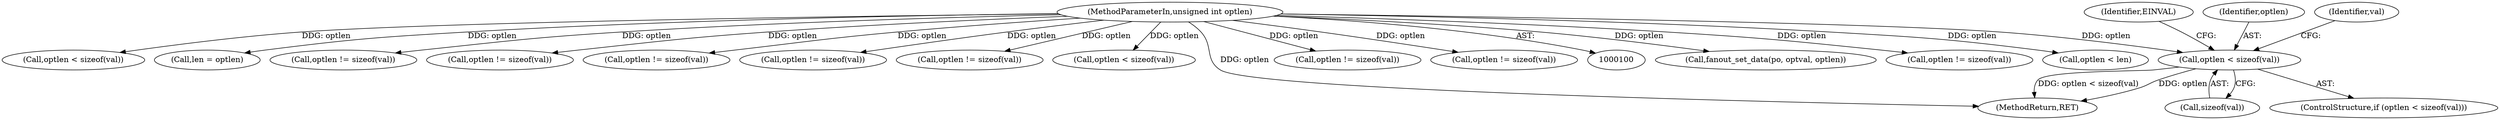 digraph "0_linux_84ac7260236a49c79eede91617700174c2c19b0c_0@API" {
"1000450" [label="(Call,optlen < sizeof(val))"];
"1000105" [label="(MethodParameterIn,unsigned int optlen)"];
"1000452" [label="(Call,sizeof(val))"];
"1000599" [label="(Call,fanout_set_data(po, optval, optlen))"];
"1000279" [label="(Call,optlen != sizeof(val))"];
"1000220" [label="(Call,optlen < len)"];
"1000420" [label="(Call,optlen < sizeof(val))"];
"1000134" [label="(Call,len = optlen)"];
"1000534" [label="(Call,optlen != sizeof(val))"];
"1000105" [label="(MethodParameterIn,unsigned int optlen)"];
"1000250" [label="(Call,optlen != sizeof(val))"];
"1000375" [label="(Call,optlen != sizeof(val))"];
"1000332" [label="(Call,optlen != sizeof(val))"];
"1000607" [label="(Call,optlen != sizeof(val))"];
"1000456" [label="(Identifier,EINVAL)"];
"1000450" [label="(Call,optlen < sizeof(val))"];
"1000504" [label="(Call,optlen < sizeof(val))"];
"1000683" [label="(MethodReturn,RET)"];
"1000562" [label="(Call,optlen != sizeof(val))"];
"1000451" [label="(Identifier,optlen)"];
"1000449" [label="(ControlStructure,if (optlen < sizeof(val)))"];
"1000652" [label="(Call,optlen != sizeof(val))"];
"1000460" [label="(Identifier,val)"];
"1000450" -> "1000449"  [label="AST: "];
"1000450" -> "1000452"  [label="CFG: "];
"1000451" -> "1000450"  [label="AST: "];
"1000452" -> "1000450"  [label="AST: "];
"1000456" -> "1000450"  [label="CFG: "];
"1000460" -> "1000450"  [label="CFG: "];
"1000450" -> "1000683"  [label="DDG: optlen < sizeof(val)"];
"1000450" -> "1000683"  [label="DDG: optlen"];
"1000105" -> "1000450"  [label="DDG: optlen"];
"1000105" -> "1000100"  [label="AST: "];
"1000105" -> "1000683"  [label="DDG: optlen"];
"1000105" -> "1000134"  [label="DDG: optlen"];
"1000105" -> "1000220"  [label="DDG: optlen"];
"1000105" -> "1000250"  [label="DDG: optlen"];
"1000105" -> "1000279"  [label="DDG: optlen"];
"1000105" -> "1000332"  [label="DDG: optlen"];
"1000105" -> "1000375"  [label="DDG: optlen"];
"1000105" -> "1000420"  [label="DDG: optlen"];
"1000105" -> "1000504"  [label="DDG: optlen"];
"1000105" -> "1000534"  [label="DDG: optlen"];
"1000105" -> "1000562"  [label="DDG: optlen"];
"1000105" -> "1000599"  [label="DDG: optlen"];
"1000105" -> "1000607"  [label="DDG: optlen"];
"1000105" -> "1000652"  [label="DDG: optlen"];
}
